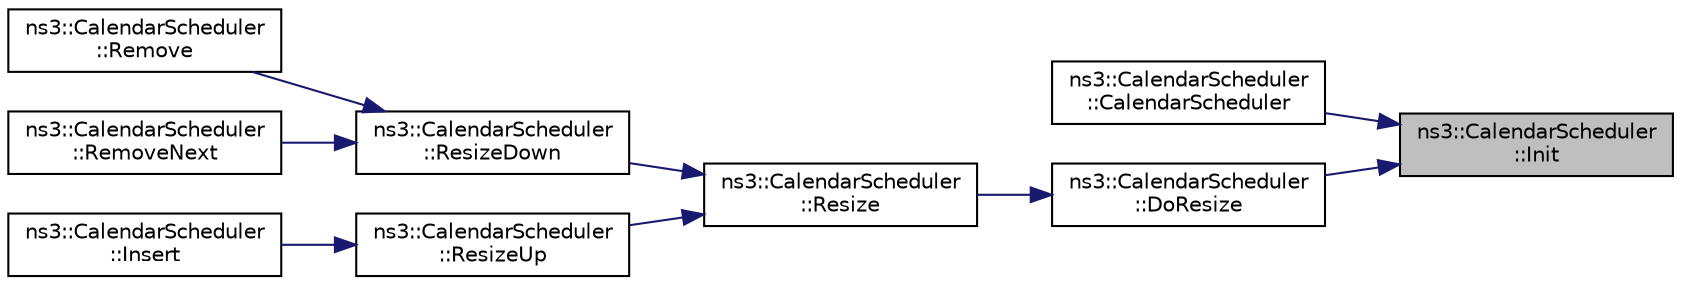 digraph "ns3::CalendarScheduler::Init"
{
 // LATEX_PDF_SIZE
  edge [fontname="Helvetica",fontsize="10",labelfontname="Helvetica",labelfontsize="10"];
  node [fontname="Helvetica",fontsize="10",shape=record];
  rankdir="RL";
  Node1 [label="ns3::CalendarScheduler\l::Init",height=0.2,width=0.4,color="black", fillcolor="grey75", style="filled", fontcolor="black",tooltip="Initialize the calendar queue."];
  Node1 -> Node2 [dir="back",color="midnightblue",fontsize="10",style="solid",fontname="Helvetica"];
  Node2 [label="ns3::CalendarScheduler\l::CalendarScheduler",height=0.2,width=0.4,color="black", fillcolor="white", style="filled",URL="$classns3_1_1_calendar_scheduler.html#a8fe003db517575b600aeaed7a02a8a18",tooltip="Constructor."];
  Node1 -> Node3 [dir="back",color="midnightblue",fontsize="10",style="solid",fontname="Helvetica"];
  Node3 [label="ns3::CalendarScheduler\l::DoResize",height=0.2,width=0.4,color="black", fillcolor="white", style="filled",URL="$classns3_1_1_calendar_scheduler.html#a9c7a10fd444508c2dd8034cb49e21b7d",tooltip="Resize the number of buckets and width."];
  Node3 -> Node4 [dir="back",color="midnightblue",fontsize="10",style="solid",fontname="Helvetica"];
  Node4 [label="ns3::CalendarScheduler\l::Resize",height=0.2,width=0.4,color="black", fillcolor="white", style="filled",URL="$classns3_1_1_calendar_scheduler.html#ab626f95ab5482e5e6e2a9d5f74363d6c",tooltip="Resize to a new number of buckets, with automatically computed width."];
  Node4 -> Node5 [dir="back",color="midnightblue",fontsize="10",style="solid",fontname="Helvetica"];
  Node5 [label="ns3::CalendarScheduler\l::ResizeDown",height=0.2,width=0.4,color="black", fillcolor="white", style="filled",URL="$classns3_1_1_calendar_scheduler.html#ad177bb1ae48629ed93d2ffc55aa52312",tooltip="Halve the number of buckets if necessary."];
  Node5 -> Node6 [dir="back",color="midnightblue",fontsize="10",style="solid",fontname="Helvetica"];
  Node6 [label="ns3::CalendarScheduler\l::Remove",height=0.2,width=0.4,color="black", fillcolor="white", style="filled",URL="$classns3_1_1_calendar_scheduler.html#aee9db8a165f257bc94b51ffedc9b98d8",tooltip="Remove a specific event from the event list."];
  Node5 -> Node7 [dir="back",color="midnightblue",fontsize="10",style="solid",fontname="Helvetica"];
  Node7 [label="ns3::CalendarScheduler\l::RemoveNext",height=0.2,width=0.4,color="black", fillcolor="white", style="filled",URL="$classns3_1_1_calendar_scheduler.html#ad86df04ee956851c73dfcc38d0fb3ac6",tooltip="Remove the earliest event from the event list."];
  Node4 -> Node8 [dir="back",color="midnightblue",fontsize="10",style="solid",fontname="Helvetica"];
  Node8 [label="ns3::CalendarScheduler\l::ResizeUp",height=0.2,width=0.4,color="black", fillcolor="white", style="filled",URL="$classns3_1_1_calendar_scheduler.html#a6ad5ca9624349ac1a4a3ce565333385f",tooltip="Double the number of buckets if necessary."];
  Node8 -> Node9 [dir="back",color="midnightblue",fontsize="10",style="solid",fontname="Helvetica"];
  Node9 [label="ns3::CalendarScheduler\l::Insert",height=0.2,width=0.4,color="black", fillcolor="white", style="filled",URL="$classns3_1_1_calendar_scheduler.html#aaf70c05e7468c8c232d4a309ce7c52c3",tooltip="Insert a new Event in the schedule."];
}
